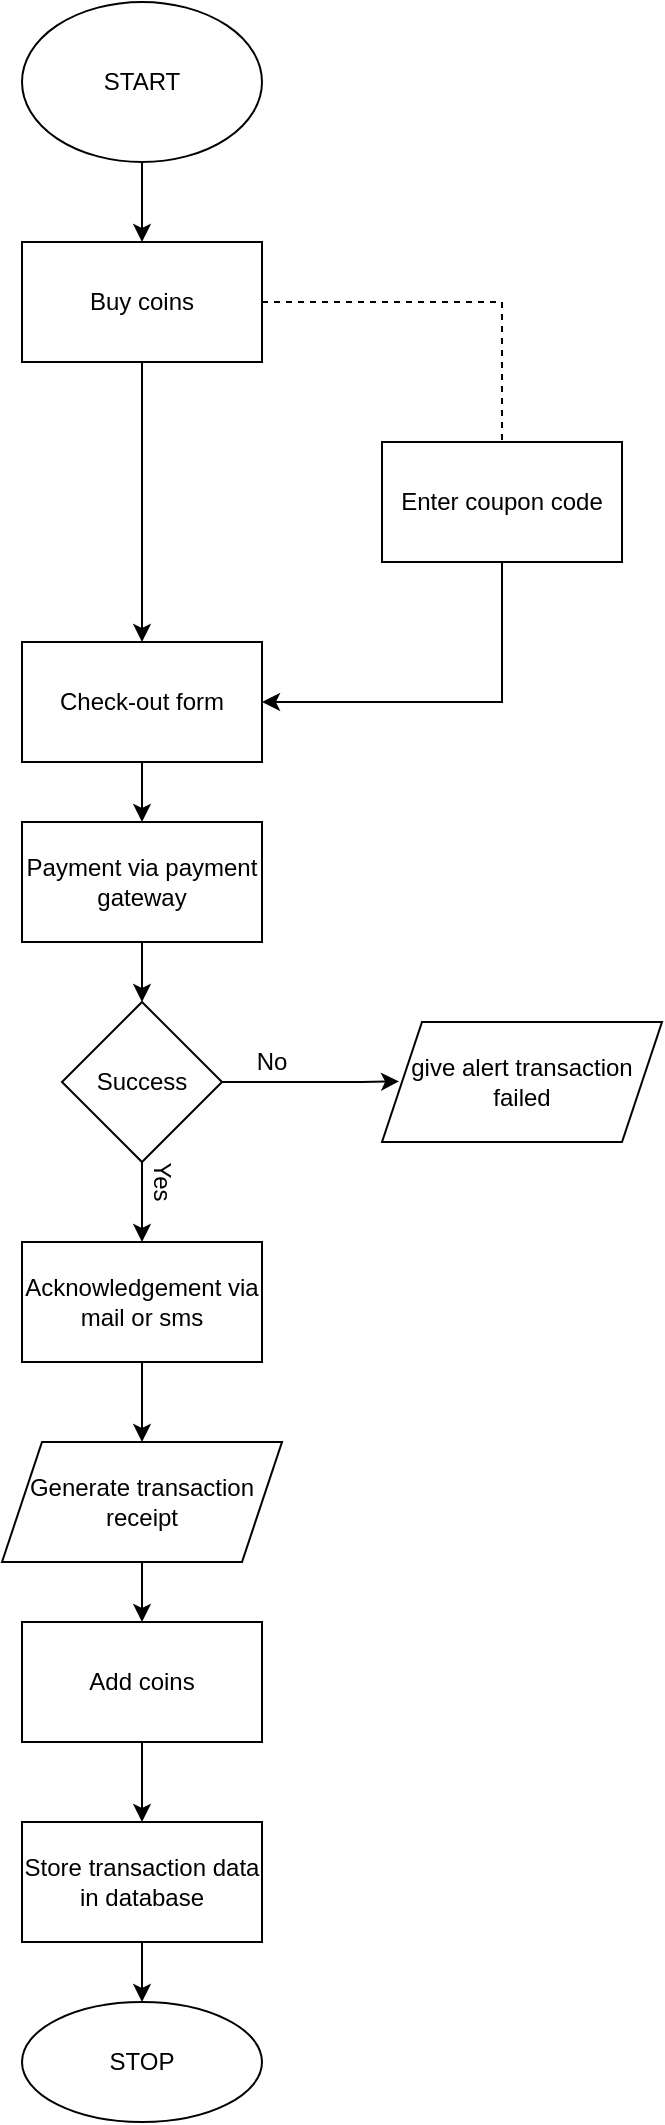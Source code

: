 <mxfile version="19.0.3" type="github">
  <diagram id="GEBR8Ax__L0S2gC_lqhw" name="Page-1">
    <mxGraphModel dx="3195" dy="1538" grid="1" gridSize="10" guides="1" tooltips="1" connect="1" arrows="1" fold="1" page="1" pageScale="1" pageWidth="2339" pageHeight="3300" math="0" shadow="0">
      <root>
        <mxCell id="0" />
        <mxCell id="1" parent="0" />
        <mxCell id="8oDTFzYaeC3sgw6wL3v6-3" value="" style="edgeStyle=orthogonalEdgeStyle;rounded=0;orthogonalLoop=1;jettySize=auto;html=1;" edge="1" parent="1" source="8oDTFzYaeC3sgw6wL3v6-1" target="8oDTFzYaeC3sgw6wL3v6-2">
          <mxGeometry relative="1" as="geometry" />
        </mxCell>
        <mxCell id="8oDTFzYaeC3sgw6wL3v6-1" value="START" style="ellipse;whiteSpace=wrap;html=1;" vertex="1" parent="1">
          <mxGeometry x="520" y="40" width="120" height="80" as="geometry" />
        </mxCell>
        <mxCell id="8oDTFzYaeC3sgw6wL3v6-28" style="edgeStyle=orthogonalEdgeStyle;rounded=0;orthogonalLoop=1;jettySize=auto;html=1;entryX=0.5;entryY=0;entryDx=0;entryDy=0;" edge="1" parent="1" source="8oDTFzYaeC3sgw6wL3v6-2" target="8oDTFzYaeC3sgw6wL3v6-6">
          <mxGeometry relative="1" as="geometry" />
        </mxCell>
        <mxCell id="8oDTFzYaeC3sgw6wL3v6-2" value="Buy coins" style="whiteSpace=wrap;html=1;" vertex="1" parent="1">
          <mxGeometry x="520" y="160" width="120" height="60" as="geometry" />
        </mxCell>
        <mxCell id="8oDTFzYaeC3sgw6wL3v6-29" style="edgeStyle=orthogonalEdgeStyle;rounded=0;orthogonalLoop=1;jettySize=auto;html=1;entryX=1;entryY=0.5;entryDx=0;entryDy=0;" edge="1" parent="1" source="8oDTFzYaeC3sgw6wL3v6-4" target="8oDTFzYaeC3sgw6wL3v6-6">
          <mxGeometry relative="1" as="geometry">
            <Array as="points">
              <mxPoint x="760" y="390" />
            </Array>
          </mxGeometry>
        </mxCell>
        <mxCell id="8oDTFzYaeC3sgw6wL3v6-4" value="Enter coupon code" style="whiteSpace=wrap;html=1;" vertex="1" parent="1">
          <mxGeometry x="700" y="260" width="120" height="60" as="geometry" />
        </mxCell>
        <mxCell id="8oDTFzYaeC3sgw6wL3v6-9" value="" style="edgeStyle=orthogonalEdgeStyle;rounded=0;orthogonalLoop=1;jettySize=auto;html=1;" edge="1" parent="1" source="8oDTFzYaeC3sgw6wL3v6-6" target="8oDTFzYaeC3sgw6wL3v6-8">
          <mxGeometry relative="1" as="geometry" />
        </mxCell>
        <mxCell id="8oDTFzYaeC3sgw6wL3v6-6" value="Check-out form" style="whiteSpace=wrap;html=1;" vertex="1" parent="1">
          <mxGeometry x="520" y="360" width="120" height="60" as="geometry" />
        </mxCell>
        <mxCell id="8oDTFzYaeC3sgw6wL3v6-11" value="" style="edgeStyle=orthogonalEdgeStyle;rounded=0;orthogonalLoop=1;jettySize=auto;html=1;" edge="1" parent="1" source="8oDTFzYaeC3sgw6wL3v6-8" target="8oDTFzYaeC3sgw6wL3v6-10">
          <mxGeometry relative="1" as="geometry" />
        </mxCell>
        <mxCell id="8oDTFzYaeC3sgw6wL3v6-8" value="Payment via payment gateway" style="whiteSpace=wrap;html=1;" vertex="1" parent="1">
          <mxGeometry x="520" y="450" width="120" height="60" as="geometry" />
        </mxCell>
        <mxCell id="8oDTFzYaeC3sgw6wL3v6-24" style="edgeStyle=orthogonalEdgeStyle;rounded=0;orthogonalLoop=1;jettySize=auto;html=1;entryX=0.5;entryY=0;entryDx=0;entryDy=0;" edge="1" parent="1" source="8oDTFzYaeC3sgw6wL3v6-10" target="8oDTFzYaeC3sgw6wL3v6-12">
          <mxGeometry relative="1" as="geometry" />
        </mxCell>
        <mxCell id="8oDTFzYaeC3sgw6wL3v6-10" value="Success" style="rhombus;whiteSpace=wrap;html=1;" vertex="1" parent="1">
          <mxGeometry x="540" y="540" width="80" height="80" as="geometry" />
        </mxCell>
        <mxCell id="8oDTFzYaeC3sgw6wL3v6-15" value="" style="edgeStyle=orthogonalEdgeStyle;rounded=0;orthogonalLoop=1;jettySize=auto;html=1;" edge="1" parent="1" source="8oDTFzYaeC3sgw6wL3v6-12" target="8oDTFzYaeC3sgw6wL3v6-32">
          <mxGeometry relative="1" as="geometry">
            <mxPoint x="690" y="720" as="targetPoint" />
          </mxGeometry>
        </mxCell>
        <mxCell id="8oDTFzYaeC3sgw6wL3v6-12" value="Acknowledgement via mail or sms" style="whiteSpace=wrap;html=1;" vertex="1" parent="1">
          <mxGeometry x="520" y="660" width="120" height="60" as="geometry" />
        </mxCell>
        <mxCell id="8oDTFzYaeC3sgw6wL3v6-17" value="" style="edgeStyle=orthogonalEdgeStyle;rounded=0;orthogonalLoop=1;jettySize=auto;html=1;exitX=0.5;exitY=1;exitDx=0;exitDy=0;" edge="1" parent="1" source="8oDTFzYaeC3sgw6wL3v6-32" target="8oDTFzYaeC3sgw6wL3v6-16">
          <mxGeometry relative="1" as="geometry">
            <mxPoint x="580" y="820" as="sourcePoint" />
          </mxGeometry>
        </mxCell>
        <mxCell id="8oDTFzYaeC3sgw6wL3v6-36" value="" style="edgeStyle=orthogonalEdgeStyle;rounded=0;orthogonalLoop=1;jettySize=auto;html=1;" edge="1" parent="1" source="8oDTFzYaeC3sgw6wL3v6-16" target="8oDTFzYaeC3sgw6wL3v6-35">
          <mxGeometry relative="1" as="geometry" />
        </mxCell>
        <mxCell id="8oDTFzYaeC3sgw6wL3v6-16" value="Add coins" style="whiteSpace=wrap;html=1;" vertex="1" parent="1">
          <mxGeometry x="520" y="850" width="120" height="60" as="geometry" />
        </mxCell>
        <mxCell id="8oDTFzYaeC3sgw6wL3v6-22" value="Yes" style="text;html=1;strokeColor=none;fillColor=none;align=center;verticalAlign=middle;whiteSpace=wrap;rounded=0;rotation=90;" vertex="1" parent="1">
          <mxGeometry x="570" y="620" width="40" height="20" as="geometry" />
        </mxCell>
        <mxCell id="8oDTFzYaeC3sgw6wL3v6-31" style="edgeStyle=orthogonalEdgeStyle;rounded=0;orthogonalLoop=1;jettySize=auto;html=1;exitX=0;exitY=1;exitDx=0;exitDy=0;entryX=0.061;entryY=0.495;entryDx=0;entryDy=0;entryPerimeter=0;" edge="1" parent="1" source="8oDTFzYaeC3sgw6wL3v6-25" target="8oDTFzYaeC3sgw6wL3v6-30">
          <mxGeometry relative="1" as="geometry">
            <Array as="points">
              <mxPoint x="690" y="580" />
            </Array>
          </mxGeometry>
        </mxCell>
        <mxCell id="8oDTFzYaeC3sgw6wL3v6-25" value="No" style="text;html=1;strokeColor=none;fillColor=none;align=center;verticalAlign=middle;whiteSpace=wrap;rounded=0;" vertex="1" parent="1">
          <mxGeometry x="620" y="560" width="50" height="20" as="geometry" />
        </mxCell>
        <mxCell id="8oDTFzYaeC3sgw6wL3v6-27" value="" style="endArrow=none;dashed=1;html=1;rounded=0;exitX=1;exitY=0.5;exitDx=0;exitDy=0;entryX=0.5;entryY=0;entryDx=0;entryDy=0;" edge="1" parent="1" source="8oDTFzYaeC3sgw6wL3v6-2" target="8oDTFzYaeC3sgw6wL3v6-4">
          <mxGeometry width="50" height="50" relative="1" as="geometry">
            <mxPoint x="670" y="200" as="sourcePoint" />
            <mxPoint x="720" y="150" as="targetPoint" />
            <Array as="points">
              <mxPoint x="760" y="190" />
            </Array>
          </mxGeometry>
        </mxCell>
        <mxCell id="8oDTFzYaeC3sgw6wL3v6-30" value="&lt;span style=&quot;&quot;&gt;give alert&amp;nbsp;transaction failed&lt;/span&gt;" style="shape=parallelogram;perimeter=parallelogramPerimeter;whiteSpace=wrap;html=1;fixedSize=1;" vertex="1" parent="1">
          <mxGeometry x="700" y="550" width="140" height="60" as="geometry" />
        </mxCell>
        <mxCell id="8oDTFzYaeC3sgw6wL3v6-32" value="&lt;span style=&quot;&quot;&gt;Generate&amp;nbsp;transaction&lt;/span&gt;&lt;br style=&quot;&quot;&gt;&lt;span style=&quot;&quot;&gt;receipt&lt;/span&gt;" style="shape=parallelogram;perimeter=parallelogramPerimeter;whiteSpace=wrap;html=1;fixedSize=1;" vertex="1" parent="1">
          <mxGeometry x="510" y="760" width="140" height="60" as="geometry" />
        </mxCell>
        <mxCell id="8oDTFzYaeC3sgw6wL3v6-38" value="" style="edgeStyle=orthogonalEdgeStyle;rounded=0;orthogonalLoop=1;jettySize=auto;html=1;" edge="1" parent="1" source="8oDTFzYaeC3sgw6wL3v6-35" target="8oDTFzYaeC3sgw6wL3v6-37">
          <mxGeometry relative="1" as="geometry" />
        </mxCell>
        <mxCell id="8oDTFzYaeC3sgw6wL3v6-35" value="Store transaction data in database" style="whiteSpace=wrap;html=1;" vertex="1" parent="1">
          <mxGeometry x="520" y="950" width="120" height="60" as="geometry" />
        </mxCell>
        <mxCell id="8oDTFzYaeC3sgw6wL3v6-37" value="STOP" style="ellipse;whiteSpace=wrap;html=1;" vertex="1" parent="1">
          <mxGeometry x="520" y="1040" width="120" height="60" as="geometry" />
        </mxCell>
      </root>
    </mxGraphModel>
  </diagram>
</mxfile>
